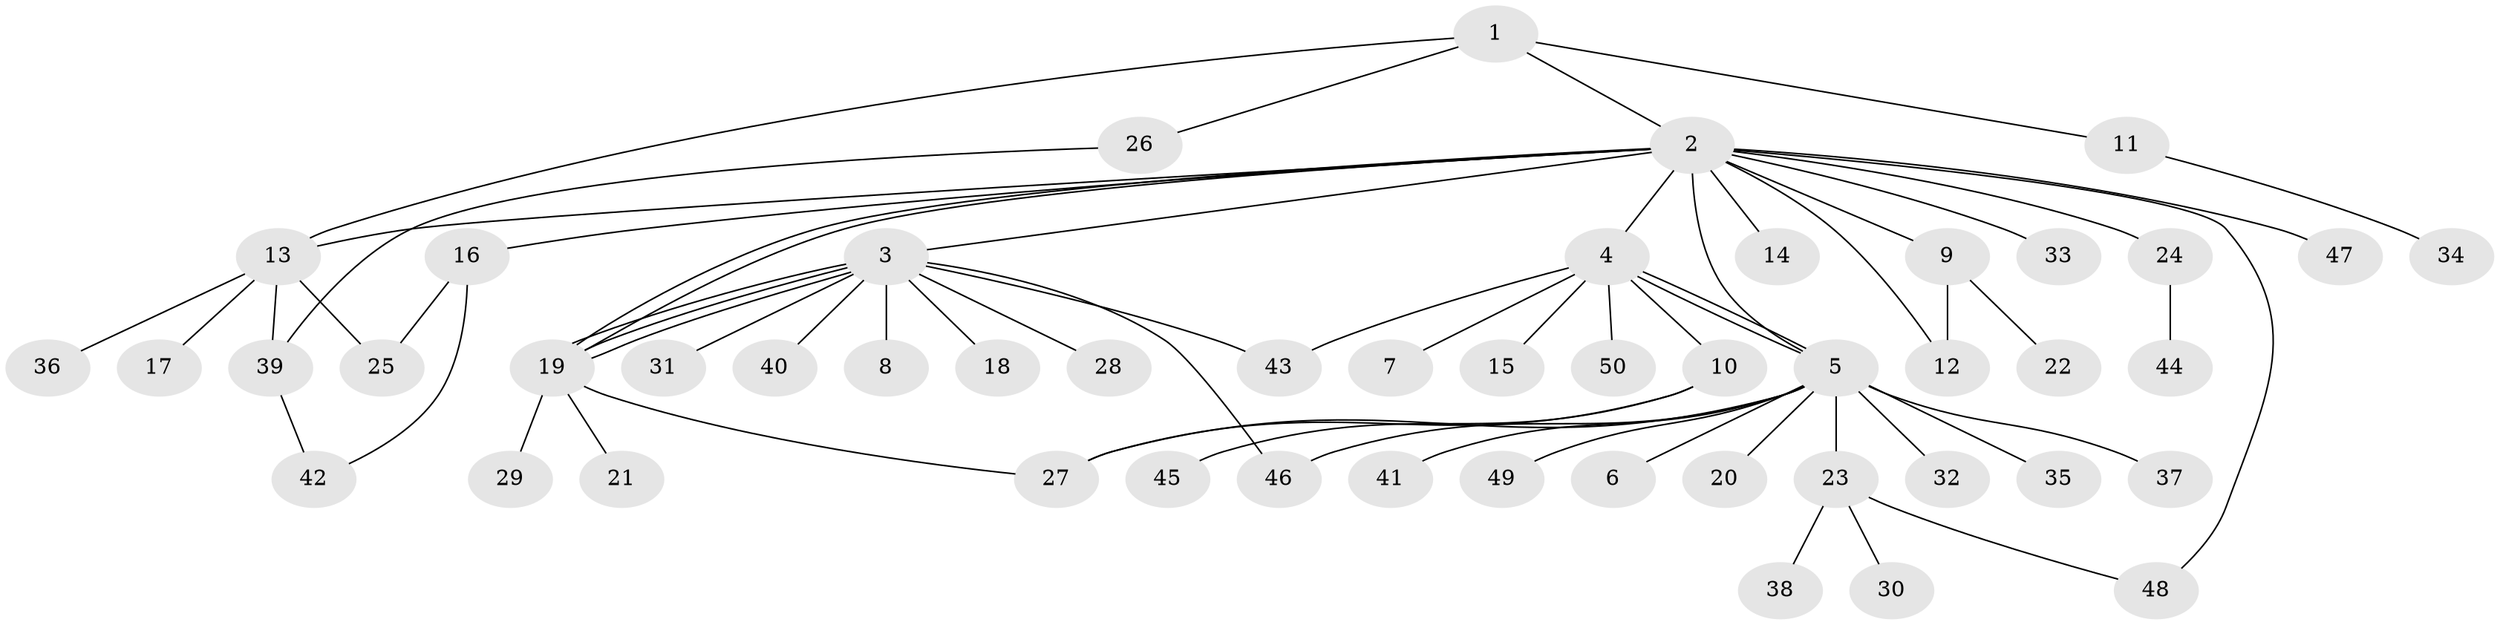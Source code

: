 // Generated by graph-tools (version 1.1) at 2025/11/02/27/25 16:11:12]
// undirected, 50 vertices, 65 edges
graph export_dot {
graph [start="1"]
  node [color=gray90,style=filled];
  1;
  2;
  3;
  4;
  5;
  6;
  7;
  8;
  9;
  10;
  11;
  12;
  13;
  14;
  15;
  16;
  17;
  18;
  19;
  20;
  21;
  22;
  23;
  24;
  25;
  26;
  27;
  28;
  29;
  30;
  31;
  32;
  33;
  34;
  35;
  36;
  37;
  38;
  39;
  40;
  41;
  42;
  43;
  44;
  45;
  46;
  47;
  48;
  49;
  50;
  1 -- 2;
  1 -- 11;
  1 -- 13;
  1 -- 26;
  2 -- 3;
  2 -- 4;
  2 -- 5;
  2 -- 9;
  2 -- 12;
  2 -- 13;
  2 -- 14;
  2 -- 16;
  2 -- 19;
  2 -- 19;
  2 -- 24;
  2 -- 33;
  2 -- 47;
  2 -- 48;
  3 -- 8;
  3 -- 18;
  3 -- 19;
  3 -- 19;
  3 -- 19;
  3 -- 28;
  3 -- 31;
  3 -- 40;
  3 -- 43;
  3 -- 46;
  4 -- 5;
  4 -- 5;
  4 -- 7;
  4 -- 10;
  4 -- 15;
  4 -- 43;
  4 -- 50;
  5 -- 6;
  5 -- 20;
  5 -- 23;
  5 -- 27;
  5 -- 32;
  5 -- 35;
  5 -- 37;
  5 -- 41;
  5 -- 46;
  5 -- 49;
  9 -- 12;
  9 -- 22;
  10 -- 27;
  10 -- 45;
  11 -- 34;
  13 -- 17;
  13 -- 25;
  13 -- 36;
  13 -- 39;
  16 -- 25;
  16 -- 42;
  19 -- 21;
  19 -- 27;
  19 -- 29;
  23 -- 30;
  23 -- 38;
  23 -- 48;
  24 -- 44;
  26 -- 39;
  39 -- 42;
}
